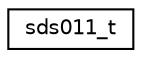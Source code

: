 digraph "Graphical Class Hierarchy"
{
 // LATEX_PDF_SIZE
  edge [fontname="Helvetica",fontsize="10",labelfontname="Helvetica",labelfontsize="10"];
  node [fontname="Helvetica",fontsize="10",shape=record];
  rankdir="LR";
  Node0 [label="sds011_t",height=0.2,width=0.4,color="black", fillcolor="white", style="filled",URL="$structsds011__t.html",tooltip="Device descriptor definition for SDS011 Laser Dust Sensor."];
}
